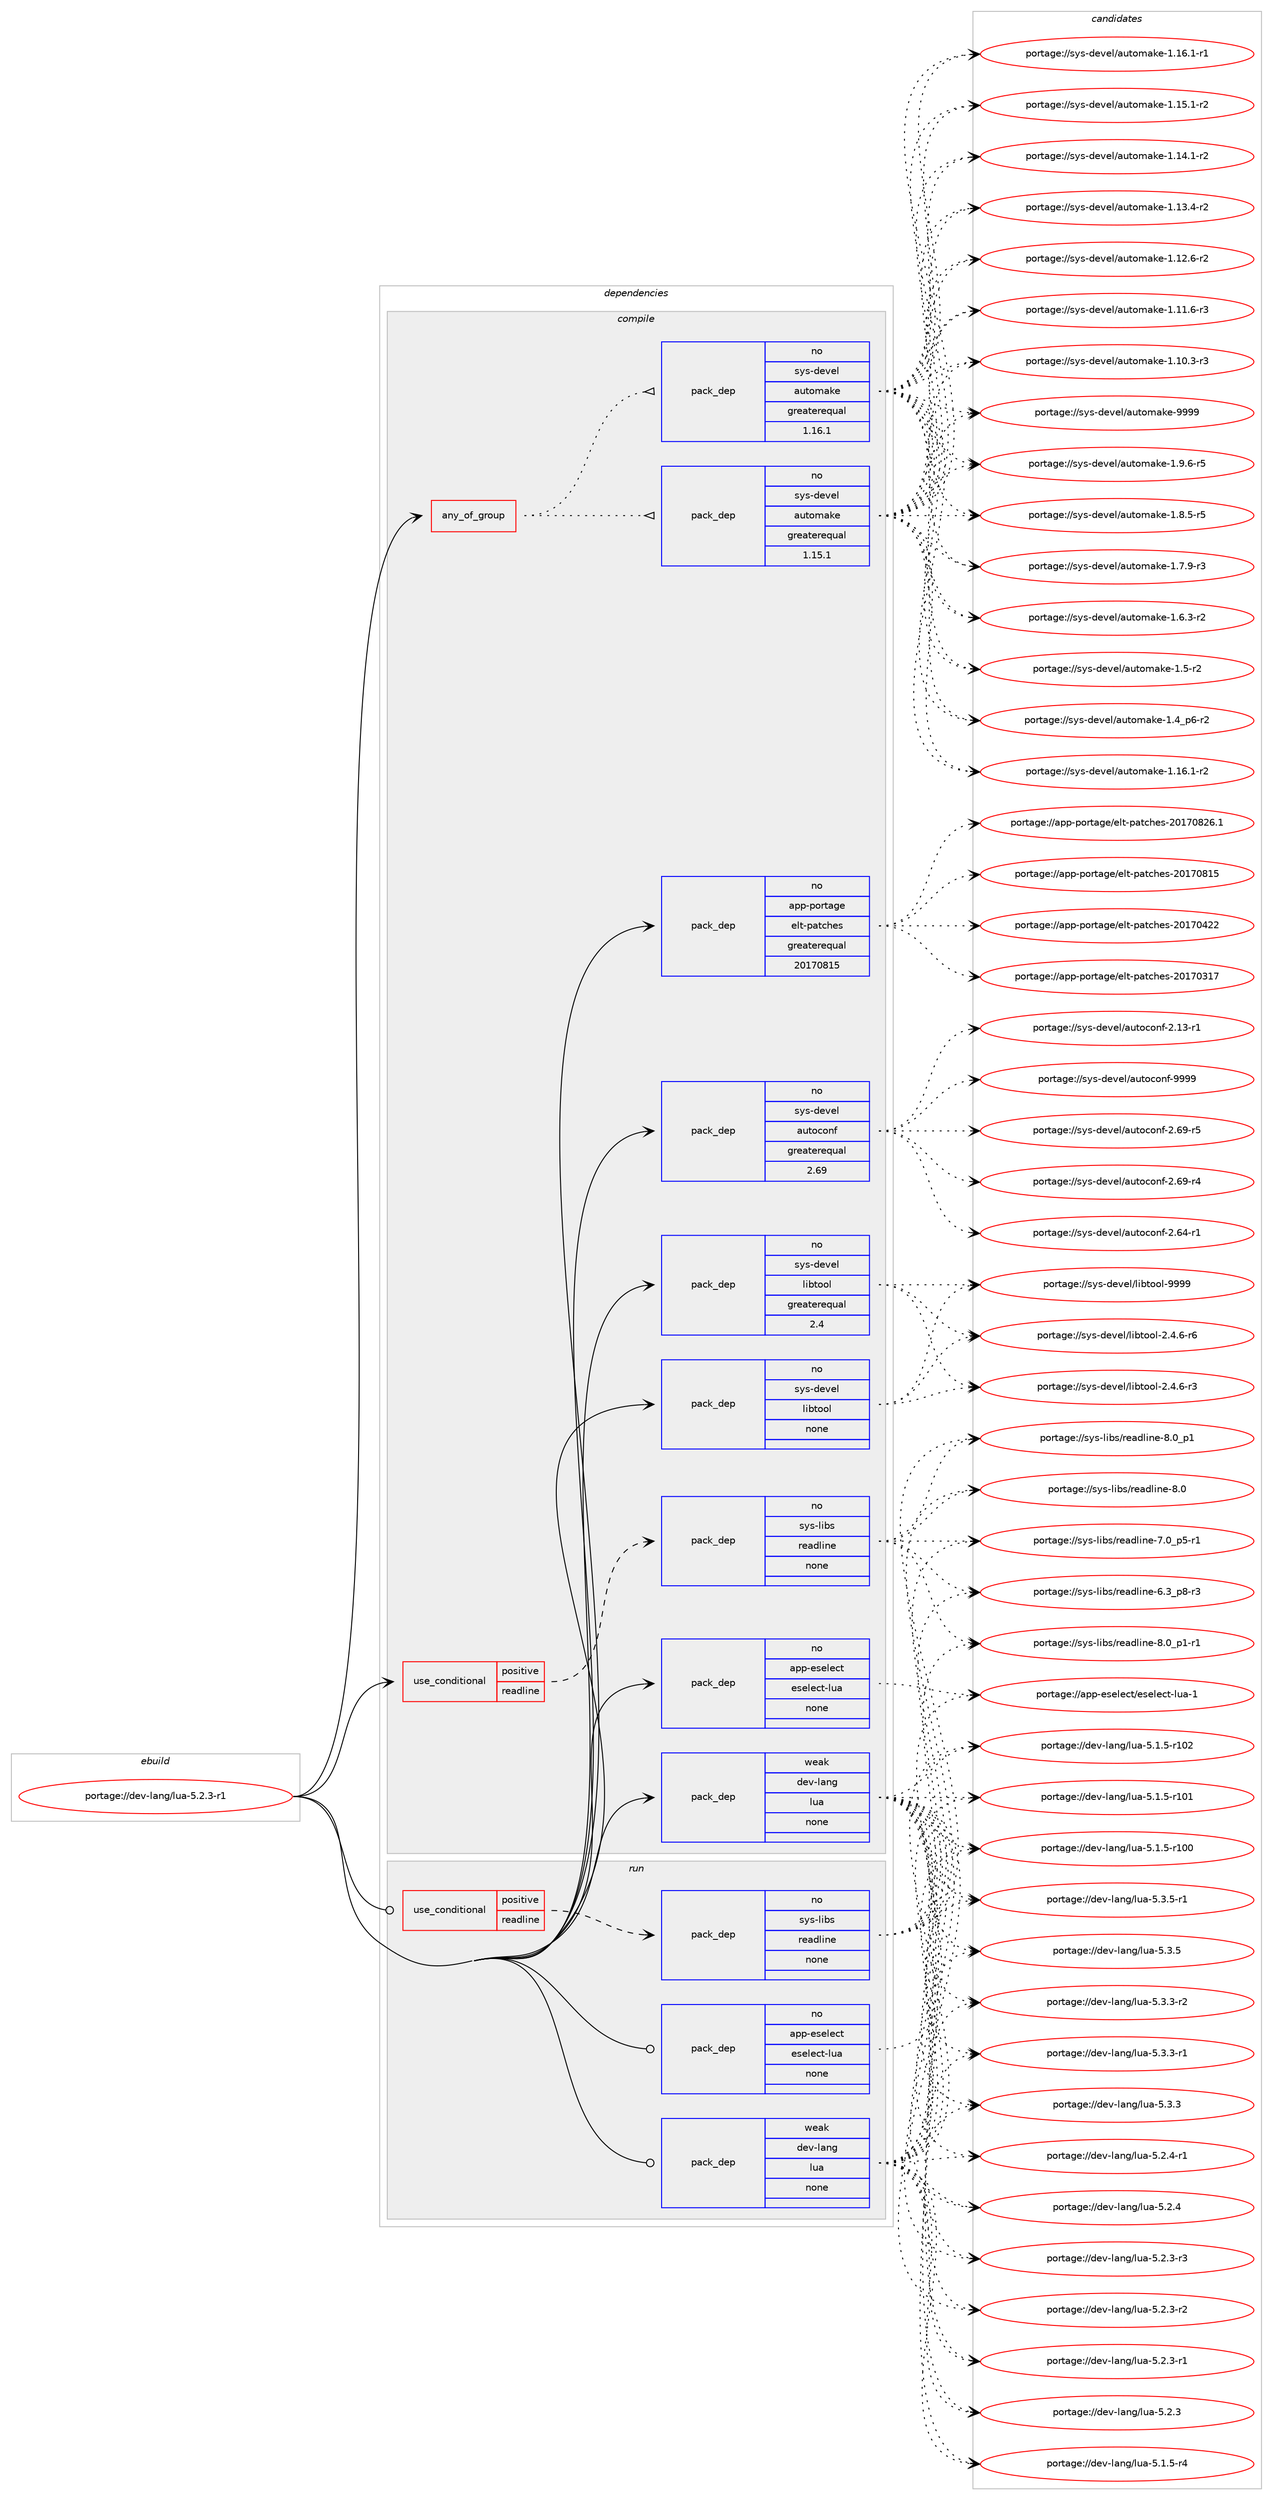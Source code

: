 digraph prolog {

# *************
# Graph options
# *************

newrank=true;
concentrate=true;
compound=true;
graph [rankdir=LR,fontname=Helvetica,fontsize=10,ranksep=1.5];#, ranksep=2.5, nodesep=0.2];
edge  [arrowhead=vee];
node  [fontname=Helvetica,fontsize=10];

# **********
# The ebuild
# **********

subgraph cluster_leftcol {
color=gray;
label=<<i>ebuild</i>>;
id [label="portage://dev-lang/lua-5.2.3-r1", color=red, width=4, href="../dev-lang/lua-5.2.3-r1.svg"];
}

# ****************
# The dependencies
# ****************

subgraph cluster_midcol {
color=gray;
label=<<i>dependencies</i>>;
subgraph cluster_compile {
fillcolor="#eeeeee";
style=filled;
label=<<i>compile</i>>;
subgraph any5330 {
dependency522835 [label=<<TABLE BORDER="0" CELLBORDER="1" CELLSPACING="0" CELLPADDING="4"><TR><TD CELLPADDING="10">any_of_group</TD></TR></TABLE>>, shape=none, color=red];subgraph pack388810 {
dependency522836 [label=<<TABLE BORDER="0" CELLBORDER="1" CELLSPACING="0" CELLPADDING="4" WIDTH="220"><TR><TD ROWSPAN="6" CELLPADDING="30">pack_dep</TD></TR><TR><TD WIDTH="110">no</TD></TR><TR><TD>sys-devel</TD></TR><TR><TD>automake</TD></TR><TR><TD>greaterequal</TD></TR><TR><TD>1.16.1</TD></TR></TABLE>>, shape=none, color=blue];
}
dependency522835:e -> dependency522836:w [weight=20,style="dotted",arrowhead="oinv"];
subgraph pack388811 {
dependency522837 [label=<<TABLE BORDER="0" CELLBORDER="1" CELLSPACING="0" CELLPADDING="4" WIDTH="220"><TR><TD ROWSPAN="6" CELLPADDING="30">pack_dep</TD></TR><TR><TD WIDTH="110">no</TD></TR><TR><TD>sys-devel</TD></TR><TR><TD>automake</TD></TR><TR><TD>greaterequal</TD></TR><TR><TD>1.15.1</TD></TR></TABLE>>, shape=none, color=blue];
}
dependency522835:e -> dependency522837:w [weight=20,style="dotted",arrowhead="oinv"];
}
id:e -> dependency522835:w [weight=20,style="solid",arrowhead="vee"];
subgraph cond128458 {
dependency522838 [label=<<TABLE BORDER="0" CELLBORDER="1" CELLSPACING="0" CELLPADDING="4"><TR><TD ROWSPAN="3" CELLPADDING="10">use_conditional</TD></TR><TR><TD>positive</TD></TR><TR><TD>readline</TD></TR></TABLE>>, shape=none, color=red];
subgraph pack388812 {
dependency522839 [label=<<TABLE BORDER="0" CELLBORDER="1" CELLSPACING="0" CELLPADDING="4" WIDTH="220"><TR><TD ROWSPAN="6" CELLPADDING="30">pack_dep</TD></TR><TR><TD WIDTH="110">no</TD></TR><TR><TD>sys-libs</TD></TR><TR><TD>readline</TD></TR><TR><TD>none</TD></TR><TR><TD></TD></TR></TABLE>>, shape=none, color=blue];
}
dependency522838:e -> dependency522839:w [weight=20,style="dashed",arrowhead="vee"];
}
id:e -> dependency522838:w [weight=20,style="solid",arrowhead="vee"];
subgraph pack388813 {
dependency522840 [label=<<TABLE BORDER="0" CELLBORDER="1" CELLSPACING="0" CELLPADDING="4" WIDTH="220"><TR><TD ROWSPAN="6" CELLPADDING="30">pack_dep</TD></TR><TR><TD WIDTH="110">no</TD></TR><TR><TD>app-eselect</TD></TR><TR><TD>eselect-lua</TD></TR><TR><TD>none</TD></TR><TR><TD></TD></TR></TABLE>>, shape=none, color=blue];
}
id:e -> dependency522840:w [weight=20,style="solid",arrowhead="vee"];
subgraph pack388814 {
dependency522841 [label=<<TABLE BORDER="0" CELLBORDER="1" CELLSPACING="0" CELLPADDING="4" WIDTH="220"><TR><TD ROWSPAN="6" CELLPADDING="30">pack_dep</TD></TR><TR><TD WIDTH="110">no</TD></TR><TR><TD>app-portage</TD></TR><TR><TD>elt-patches</TD></TR><TR><TD>greaterequal</TD></TR><TR><TD>20170815</TD></TR></TABLE>>, shape=none, color=blue];
}
id:e -> dependency522841:w [weight=20,style="solid",arrowhead="vee"];
subgraph pack388815 {
dependency522842 [label=<<TABLE BORDER="0" CELLBORDER="1" CELLSPACING="0" CELLPADDING="4" WIDTH="220"><TR><TD ROWSPAN="6" CELLPADDING="30">pack_dep</TD></TR><TR><TD WIDTH="110">no</TD></TR><TR><TD>sys-devel</TD></TR><TR><TD>autoconf</TD></TR><TR><TD>greaterequal</TD></TR><TR><TD>2.69</TD></TR></TABLE>>, shape=none, color=blue];
}
id:e -> dependency522842:w [weight=20,style="solid",arrowhead="vee"];
subgraph pack388816 {
dependency522843 [label=<<TABLE BORDER="0" CELLBORDER="1" CELLSPACING="0" CELLPADDING="4" WIDTH="220"><TR><TD ROWSPAN="6" CELLPADDING="30">pack_dep</TD></TR><TR><TD WIDTH="110">no</TD></TR><TR><TD>sys-devel</TD></TR><TR><TD>libtool</TD></TR><TR><TD>greaterequal</TD></TR><TR><TD>2.4</TD></TR></TABLE>>, shape=none, color=blue];
}
id:e -> dependency522843:w [weight=20,style="solid",arrowhead="vee"];
subgraph pack388817 {
dependency522844 [label=<<TABLE BORDER="0" CELLBORDER="1" CELLSPACING="0" CELLPADDING="4" WIDTH="220"><TR><TD ROWSPAN="6" CELLPADDING="30">pack_dep</TD></TR><TR><TD WIDTH="110">no</TD></TR><TR><TD>sys-devel</TD></TR><TR><TD>libtool</TD></TR><TR><TD>none</TD></TR><TR><TD></TD></TR></TABLE>>, shape=none, color=blue];
}
id:e -> dependency522844:w [weight=20,style="solid",arrowhead="vee"];
subgraph pack388818 {
dependency522845 [label=<<TABLE BORDER="0" CELLBORDER="1" CELLSPACING="0" CELLPADDING="4" WIDTH="220"><TR><TD ROWSPAN="6" CELLPADDING="30">pack_dep</TD></TR><TR><TD WIDTH="110">weak</TD></TR><TR><TD>dev-lang</TD></TR><TR><TD>lua</TD></TR><TR><TD>none</TD></TR><TR><TD></TD></TR></TABLE>>, shape=none, color=blue];
}
id:e -> dependency522845:w [weight=20,style="solid",arrowhead="vee"];
}
subgraph cluster_compileandrun {
fillcolor="#eeeeee";
style=filled;
label=<<i>compile and run</i>>;
}
subgraph cluster_run {
fillcolor="#eeeeee";
style=filled;
label=<<i>run</i>>;
subgraph cond128459 {
dependency522846 [label=<<TABLE BORDER="0" CELLBORDER="1" CELLSPACING="0" CELLPADDING="4"><TR><TD ROWSPAN="3" CELLPADDING="10">use_conditional</TD></TR><TR><TD>positive</TD></TR><TR><TD>readline</TD></TR></TABLE>>, shape=none, color=red];
subgraph pack388819 {
dependency522847 [label=<<TABLE BORDER="0" CELLBORDER="1" CELLSPACING="0" CELLPADDING="4" WIDTH="220"><TR><TD ROWSPAN="6" CELLPADDING="30">pack_dep</TD></TR><TR><TD WIDTH="110">no</TD></TR><TR><TD>sys-libs</TD></TR><TR><TD>readline</TD></TR><TR><TD>none</TD></TR><TR><TD></TD></TR></TABLE>>, shape=none, color=blue];
}
dependency522846:e -> dependency522847:w [weight=20,style="dashed",arrowhead="vee"];
}
id:e -> dependency522846:w [weight=20,style="solid",arrowhead="odot"];
subgraph pack388820 {
dependency522848 [label=<<TABLE BORDER="0" CELLBORDER="1" CELLSPACING="0" CELLPADDING="4" WIDTH="220"><TR><TD ROWSPAN="6" CELLPADDING="30">pack_dep</TD></TR><TR><TD WIDTH="110">no</TD></TR><TR><TD>app-eselect</TD></TR><TR><TD>eselect-lua</TD></TR><TR><TD>none</TD></TR><TR><TD></TD></TR></TABLE>>, shape=none, color=blue];
}
id:e -> dependency522848:w [weight=20,style="solid",arrowhead="odot"];
subgraph pack388821 {
dependency522849 [label=<<TABLE BORDER="0" CELLBORDER="1" CELLSPACING="0" CELLPADDING="4" WIDTH="220"><TR><TD ROWSPAN="6" CELLPADDING="30">pack_dep</TD></TR><TR><TD WIDTH="110">weak</TD></TR><TR><TD>dev-lang</TD></TR><TR><TD>lua</TD></TR><TR><TD>none</TD></TR><TR><TD></TD></TR></TABLE>>, shape=none, color=blue];
}
id:e -> dependency522849:w [weight=20,style="solid",arrowhead="odot"];
}
}

# **************
# The candidates
# **************

subgraph cluster_choices {
rank=same;
color=gray;
label=<<i>candidates</i>>;

subgraph choice388810 {
color=black;
nodesep=1;
choice115121115451001011181011084797117116111109971071014557575757 [label="portage://sys-devel/automake-9999", color=red, width=4,href="../sys-devel/automake-9999.svg"];
choice115121115451001011181011084797117116111109971071014549465746544511453 [label="portage://sys-devel/automake-1.9.6-r5", color=red, width=4,href="../sys-devel/automake-1.9.6-r5.svg"];
choice115121115451001011181011084797117116111109971071014549465646534511453 [label="portage://sys-devel/automake-1.8.5-r5", color=red, width=4,href="../sys-devel/automake-1.8.5-r5.svg"];
choice115121115451001011181011084797117116111109971071014549465546574511451 [label="portage://sys-devel/automake-1.7.9-r3", color=red, width=4,href="../sys-devel/automake-1.7.9-r3.svg"];
choice115121115451001011181011084797117116111109971071014549465446514511450 [label="portage://sys-devel/automake-1.6.3-r2", color=red, width=4,href="../sys-devel/automake-1.6.3-r2.svg"];
choice11512111545100101118101108479711711611110997107101454946534511450 [label="portage://sys-devel/automake-1.5-r2", color=red, width=4,href="../sys-devel/automake-1.5-r2.svg"];
choice115121115451001011181011084797117116111109971071014549465295112544511450 [label="portage://sys-devel/automake-1.4_p6-r2", color=red, width=4,href="../sys-devel/automake-1.4_p6-r2.svg"];
choice11512111545100101118101108479711711611110997107101454946495446494511450 [label="portage://sys-devel/automake-1.16.1-r2", color=red, width=4,href="../sys-devel/automake-1.16.1-r2.svg"];
choice11512111545100101118101108479711711611110997107101454946495446494511449 [label="portage://sys-devel/automake-1.16.1-r1", color=red, width=4,href="../sys-devel/automake-1.16.1-r1.svg"];
choice11512111545100101118101108479711711611110997107101454946495346494511450 [label="portage://sys-devel/automake-1.15.1-r2", color=red, width=4,href="../sys-devel/automake-1.15.1-r2.svg"];
choice11512111545100101118101108479711711611110997107101454946495246494511450 [label="portage://sys-devel/automake-1.14.1-r2", color=red, width=4,href="../sys-devel/automake-1.14.1-r2.svg"];
choice11512111545100101118101108479711711611110997107101454946495146524511450 [label="portage://sys-devel/automake-1.13.4-r2", color=red, width=4,href="../sys-devel/automake-1.13.4-r2.svg"];
choice11512111545100101118101108479711711611110997107101454946495046544511450 [label="portage://sys-devel/automake-1.12.6-r2", color=red, width=4,href="../sys-devel/automake-1.12.6-r2.svg"];
choice11512111545100101118101108479711711611110997107101454946494946544511451 [label="portage://sys-devel/automake-1.11.6-r3", color=red, width=4,href="../sys-devel/automake-1.11.6-r3.svg"];
choice11512111545100101118101108479711711611110997107101454946494846514511451 [label="portage://sys-devel/automake-1.10.3-r3", color=red, width=4,href="../sys-devel/automake-1.10.3-r3.svg"];
dependency522836:e -> choice115121115451001011181011084797117116111109971071014557575757:w [style=dotted,weight="100"];
dependency522836:e -> choice115121115451001011181011084797117116111109971071014549465746544511453:w [style=dotted,weight="100"];
dependency522836:e -> choice115121115451001011181011084797117116111109971071014549465646534511453:w [style=dotted,weight="100"];
dependency522836:e -> choice115121115451001011181011084797117116111109971071014549465546574511451:w [style=dotted,weight="100"];
dependency522836:e -> choice115121115451001011181011084797117116111109971071014549465446514511450:w [style=dotted,weight="100"];
dependency522836:e -> choice11512111545100101118101108479711711611110997107101454946534511450:w [style=dotted,weight="100"];
dependency522836:e -> choice115121115451001011181011084797117116111109971071014549465295112544511450:w [style=dotted,weight="100"];
dependency522836:e -> choice11512111545100101118101108479711711611110997107101454946495446494511450:w [style=dotted,weight="100"];
dependency522836:e -> choice11512111545100101118101108479711711611110997107101454946495446494511449:w [style=dotted,weight="100"];
dependency522836:e -> choice11512111545100101118101108479711711611110997107101454946495346494511450:w [style=dotted,weight="100"];
dependency522836:e -> choice11512111545100101118101108479711711611110997107101454946495246494511450:w [style=dotted,weight="100"];
dependency522836:e -> choice11512111545100101118101108479711711611110997107101454946495146524511450:w [style=dotted,weight="100"];
dependency522836:e -> choice11512111545100101118101108479711711611110997107101454946495046544511450:w [style=dotted,weight="100"];
dependency522836:e -> choice11512111545100101118101108479711711611110997107101454946494946544511451:w [style=dotted,weight="100"];
dependency522836:e -> choice11512111545100101118101108479711711611110997107101454946494846514511451:w [style=dotted,weight="100"];
}
subgraph choice388811 {
color=black;
nodesep=1;
choice115121115451001011181011084797117116111109971071014557575757 [label="portage://sys-devel/automake-9999", color=red, width=4,href="../sys-devel/automake-9999.svg"];
choice115121115451001011181011084797117116111109971071014549465746544511453 [label="portage://sys-devel/automake-1.9.6-r5", color=red, width=4,href="../sys-devel/automake-1.9.6-r5.svg"];
choice115121115451001011181011084797117116111109971071014549465646534511453 [label="portage://sys-devel/automake-1.8.5-r5", color=red, width=4,href="../sys-devel/automake-1.8.5-r5.svg"];
choice115121115451001011181011084797117116111109971071014549465546574511451 [label="portage://sys-devel/automake-1.7.9-r3", color=red, width=4,href="../sys-devel/automake-1.7.9-r3.svg"];
choice115121115451001011181011084797117116111109971071014549465446514511450 [label="portage://sys-devel/automake-1.6.3-r2", color=red, width=4,href="../sys-devel/automake-1.6.3-r2.svg"];
choice11512111545100101118101108479711711611110997107101454946534511450 [label="portage://sys-devel/automake-1.5-r2", color=red, width=4,href="../sys-devel/automake-1.5-r2.svg"];
choice115121115451001011181011084797117116111109971071014549465295112544511450 [label="portage://sys-devel/automake-1.4_p6-r2", color=red, width=4,href="../sys-devel/automake-1.4_p6-r2.svg"];
choice11512111545100101118101108479711711611110997107101454946495446494511450 [label="portage://sys-devel/automake-1.16.1-r2", color=red, width=4,href="../sys-devel/automake-1.16.1-r2.svg"];
choice11512111545100101118101108479711711611110997107101454946495446494511449 [label="portage://sys-devel/automake-1.16.1-r1", color=red, width=4,href="../sys-devel/automake-1.16.1-r1.svg"];
choice11512111545100101118101108479711711611110997107101454946495346494511450 [label="portage://sys-devel/automake-1.15.1-r2", color=red, width=4,href="../sys-devel/automake-1.15.1-r2.svg"];
choice11512111545100101118101108479711711611110997107101454946495246494511450 [label="portage://sys-devel/automake-1.14.1-r2", color=red, width=4,href="../sys-devel/automake-1.14.1-r2.svg"];
choice11512111545100101118101108479711711611110997107101454946495146524511450 [label="portage://sys-devel/automake-1.13.4-r2", color=red, width=4,href="../sys-devel/automake-1.13.4-r2.svg"];
choice11512111545100101118101108479711711611110997107101454946495046544511450 [label="portage://sys-devel/automake-1.12.6-r2", color=red, width=4,href="../sys-devel/automake-1.12.6-r2.svg"];
choice11512111545100101118101108479711711611110997107101454946494946544511451 [label="portage://sys-devel/automake-1.11.6-r3", color=red, width=4,href="../sys-devel/automake-1.11.6-r3.svg"];
choice11512111545100101118101108479711711611110997107101454946494846514511451 [label="portage://sys-devel/automake-1.10.3-r3", color=red, width=4,href="../sys-devel/automake-1.10.3-r3.svg"];
dependency522837:e -> choice115121115451001011181011084797117116111109971071014557575757:w [style=dotted,weight="100"];
dependency522837:e -> choice115121115451001011181011084797117116111109971071014549465746544511453:w [style=dotted,weight="100"];
dependency522837:e -> choice115121115451001011181011084797117116111109971071014549465646534511453:w [style=dotted,weight="100"];
dependency522837:e -> choice115121115451001011181011084797117116111109971071014549465546574511451:w [style=dotted,weight="100"];
dependency522837:e -> choice115121115451001011181011084797117116111109971071014549465446514511450:w [style=dotted,weight="100"];
dependency522837:e -> choice11512111545100101118101108479711711611110997107101454946534511450:w [style=dotted,weight="100"];
dependency522837:e -> choice115121115451001011181011084797117116111109971071014549465295112544511450:w [style=dotted,weight="100"];
dependency522837:e -> choice11512111545100101118101108479711711611110997107101454946495446494511450:w [style=dotted,weight="100"];
dependency522837:e -> choice11512111545100101118101108479711711611110997107101454946495446494511449:w [style=dotted,weight="100"];
dependency522837:e -> choice11512111545100101118101108479711711611110997107101454946495346494511450:w [style=dotted,weight="100"];
dependency522837:e -> choice11512111545100101118101108479711711611110997107101454946495246494511450:w [style=dotted,weight="100"];
dependency522837:e -> choice11512111545100101118101108479711711611110997107101454946495146524511450:w [style=dotted,weight="100"];
dependency522837:e -> choice11512111545100101118101108479711711611110997107101454946495046544511450:w [style=dotted,weight="100"];
dependency522837:e -> choice11512111545100101118101108479711711611110997107101454946494946544511451:w [style=dotted,weight="100"];
dependency522837:e -> choice11512111545100101118101108479711711611110997107101454946494846514511451:w [style=dotted,weight="100"];
}
subgraph choice388812 {
color=black;
nodesep=1;
choice115121115451081059811547114101971001081051101014556464895112494511449 [label="portage://sys-libs/readline-8.0_p1-r1", color=red, width=4,href="../sys-libs/readline-8.0_p1-r1.svg"];
choice11512111545108105981154711410197100108105110101455646489511249 [label="portage://sys-libs/readline-8.0_p1", color=red, width=4,href="../sys-libs/readline-8.0_p1.svg"];
choice1151211154510810598115471141019710010810511010145564648 [label="portage://sys-libs/readline-8.0", color=red, width=4,href="../sys-libs/readline-8.0.svg"];
choice115121115451081059811547114101971001081051101014555464895112534511449 [label="portage://sys-libs/readline-7.0_p5-r1", color=red, width=4,href="../sys-libs/readline-7.0_p5-r1.svg"];
choice115121115451081059811547114101971001081051101014554465195112564511451 [label="portage://sys-libs/readline-6.3_p8-r3", color=red, width=4,href="../sys-libs/readline-6.3_p8-r3.svg"];
dependency522839:e -> choice115121115451081059811547114101971001081051101014556464895112494511449:w [style=dotted,weight="100"];
dependency522839:e -> choice11512111545108105981154711410197100108105110101455646489511249:w [style=dotted,weight="100"];
dependency522839:e -> choice1151211154510810598115471141019710010810511010145564648:w [style=dotted,weight="100"];
dependency522839:e -> choice115121115451081059811547114101971001081051101014555464895112534511449:w [style=dotted,weight="100"];
dependency522839:e -> choice115121115451081059811547114101971001081051101014554465195112564511451:w [style=dotted,weight="100"];
}
subgraph choice388813 {
color=black;
nodesep=1;
choice971121124510111510110810199116471011151011081019911645108117974549 [label="portage://app-eselect/eselect-lua-1", color=red, width=4,href="../app-eselect/eselect-lua-1.svg"];
dependency522840:e -> choice971121124510111510110810199116471011151011081019911645108117974549:w [style=dotted,weight="100"];
}
subgraph choice388814 {
color=black;
nodesep=1;
choice971121124511211111411697103101471011081164511297116991041011154550484955485650544649 [label="portage://app-portage/elt-patches-20170826.1", color=red, width=4,href="../app-portage/elt-patches-20170826.1.svg"];
choice97112112451121111141169710310147101108116451129711699104101115455048495548564953 [label="portage://app-portage/elt-patches-20170815", color=red, width=4,href="../app-portage/elt-patches-20170815.svg"];
choice97112112451121111141169710310147101108116451129711699104101115455048495548525050 [label="portage://app-portage/elt-patches-20170422", color=red, width=4,href="../app-portage/elt-patches-20170422.svg"];
choice97112112451121111141169710310147101108116451129711699104101115455048495548514955 [label="portage://app-portage/elt-patches-20170317", color=red, width=4,href="../app-portage/elt-patches-20170317.svg"];
dependency522841:e -> choice971121124511211111411697103101471011081164511297116991041011154550484955485650544649:w [style=dotted,weight="100"];
dependency522841:e -> choice97112112451121111141169710310147101108116451129711699104101115455048495548564953:w [style=dotted,weight="100"];
dependency522841:e -> choice97112112451121111141169710310147101108116451129711699104101115455048495548525050:w [style=dotted,weight="100"];
dependency522841:e -> choice97112112451121111141169710310147101108116451129711699104101115455048495548514955:w [style=dotted,weight="100"];
}
subgraph choice388815 {
color=black;
nodesep=1;
choice115121115451001011181011084797117116111991111101024557575757 [label="portage://sys-devel/autoconf-9999", color=red, width=4,href="../sys-devel/autoconf-9999.svg"];
choice1151211154510010111810110847971171161119911111010245504654574511453 [label="portage://sys-devel/autoconf-2.69-r5", color=red, width=4,href="../sys-devel/autoconf-2.69-r5.svg"];
choice1151211154510010111810110847971171161119911111010245504654574511452 [label="portage://sys-devel/autoconf-2.69-r4", color=red, width=4,href="../sys-devel/autoconf-2.69-r4.svg"];
choice1151211154510010111810110847971171161119911111010245504654524511449 [label="portage://sys-devel/autoconf-2.64-r1", color=red, width=4,href="../sys-devel/autoconf-2.64-r1.svg"];
choice1151211154510010111810110847971171161119911111010245504649514511449 [label="portage://sys-devel/autoconf-2.13-r1", color=red, width=4,href="../sys-devel/autoconf-2.13-r1.svg"];
dependency522842:e -> choice115121115451001011181011084797117116111991111101024557575757:w [style=dotted,weight="100"];
dependency522842:e -> choice1151211154510010111810110847971171161119911111010245504654574511453:w [style=dotted,weight="100"];
dependency522842:e -> choice1151211154510010111810110847971171161119911111010245504654574511452:w [style=dotted,weight="100"];
dependency522842:e -> choice1151211154510010111810110847971171161119911111010245504654524511449:w [style=dotted,weight="100"];
dependency522842:e -> choice1151211154510010111810110847971171161119911111010245504649514511449:w [style=dotted,weight="100"];
}
subgraph choice388816 {
color=black;
nodesep=1;
choice1151211154510010111810110847108105981161111111084557575757 [label="portage://sys-devel/libtool-9999", color=red, width=4,href="../sys-devel/libtool-9999.svg"];
choice1151211154510010111810110847108105981161111111084550465246544511454 [label="portage://sys-devel/libtool-2.4.6-r6", color=red, width=4,href="../sys-devel/libtool-2.4.6-r6.svg"];
choice1151211154510010111810110847108105981161111111084550465246544511451 [label="portage://sys-devel/libtool-2.4.6-r3", color=red, width=4,href="../sys-devel/libtool-2.4.6-r3.svg"];
dependency522843:e -> choice1151211154510010111810110847108105981161111111084557575757:w [style=dotted,weight="100"];
dependency522843:e -> choice1151211154510010111810110847108105981161111111084550465246544511454:w [style=dotted,weight="100"];
dependency522843:e -> choice1151211154510010111810110847108105981161111111084550465246544511451:w [style=dotted,weight="100"];
}
subgraph choice388817 {
color=black;
nodesep=1;
choice1151211154510010111810110847108105981161111111084557575757 [label="portage://sys-devel/libtool-9999", color=red, width=4,href="../sys-devel/libtool-9999.svg"];
choice1151211154510010111810110847108105981161111111084550465246544511454 [label="portage://sys-devel/libtool-2.4.6-r6", color=red, width=4,href="../sys-devel/libtool-2.4.6-r6.svg"];
choice1151211154510010111810110847108105981161111111084550465246544511451 [label="portage://sys-devel/libtool-2.4.6-r3", color=red, width=4,href="../sys-devel/libtool-2.4.6-r3.svg"];
dependency522844:e -> choice1151211154510010111810110847108105981161111111084557575757:w [style=dotted,weight="100"];
dependency522844:e -> choice1151211154510010111810110847108105981161111111084550465246544511454:w [style=dotted,weight="100"];
dependency522844:e -> choice1151211154510010111810110847108105981161111111084550465246544511451:w [style=dotted,weight="100"];
}
subgraph choice388818 {
color=black;
nodesep=1;
choice100101118451089711010347108117974553465146534511449 [label="portage://dev-lang/lua-5.3.5-r1", color=red, width=4,href="../dev-lang/lua-5.3.5-r1.svg"];
choice10010111845108971101034710811797455346514653 [label="portage://dev-lang/lua-5.3.5", color=red, width=4,href="../dev-lang/lua-5.3.5.svg"];
choice100101118451089711010347108117974553465146514511450 [label="portage://dev-lang/lua-5.3.3-r2", color=red, width=4,href="../dev-lang/lua-5.3.3-r2.svg"];
choice100101118451089711010347108117974553465146514511449 [label="portage://dev-lang/lua-5.3.3-r1", color=red, width=4,href="../dev-lang/lua-5.3.3-r1.svg"];
choice10010111845108971101034710811797455346514651 [label="portage://dev-lang/lua-5.3.3", color=red, width=4,href="../dev-lang/lua-5.3.3.svg"];
choice100101118451089711010347108117974553465046524511449 [label="portage://dev-lang/lua-5.2.4-r1", color=red, width=4,href="../dev-lang/lua-5.2.4-r1.svg"];
choice10010111845108971101034710811797455346504652 [label="portage://dev-lang/lua-5.2.4", color=red, width=4,href="../dev-lang/lua-5.2.4.svg"];
choice100101118451089711010347108117974553465046514511451 [label="portage://dev-lang/lua-5.2.3-r3", color=red, width=4,href="../dev-lang/lua-5.2.3-r3.svg"];
choice100101118451089711010347108117974553465046514511450 [label="portage://dev-lang/lua-5.2.3-r2", color=red, width=4,href="../dev-lang/lua-5.2.3-r2.svg"];
choice100101118451089711010347108117974553465046514511449 [label="portage://dev-lang/lua-5.2.3-r1", color=red, width=4,href="../dev-lang/lua-5.2.3-r1.svg"];
choice10010111845108971101034710811797455346504651 [label="portage://dev-lang/lua-5.2.3", color=red, width=4,href="../dev-lang/lua-5.2.3.svg"];
choice100101118451089711010347108117974553464946534511452 [label="portage://dev-lang/lua-5.1.5-r4", color=red, width=4,href="../dev-lang/lua-5.1.5-r4.svg"];
choice1001011184510897110103471081179745534649465345114494850 [label="portage://dev-lang/lua-5.1.5-r102", color=red, width=4,href="../dev-lang/lua-5.1.5-r102.svg"];
choice1001011184510897110103471081179745534649465345114494849 [label="portage://dev-lang/lua-5.1.5-r101", color=red, width=4,href="../dev-lang/lua-5.1.5-r101.svg"];
choice1001011184510897110103471081179745534649465345114494848 [label="portage://dev-lang/lua-5.1.5-r100", color=red, width=4,href="../dev-lang/lua-5.1.5-r100.svg"];
dependency522845:e -> choice100101118451089711010347108117974553465146534511449:w [style=dotted,weight="100"];
dependency522845:e -> choice10010111845108971101034710811797455346514653:w [style=dotted,weight="100"];
dependency522845:e -> choice100101118451089711010347108117974553465146514511450:w [style=dotted,weight="100"];
dependency522845:e -> choice100101118451089711010347108117974553465146514511449:w [style=dotted,weight="100"];
dependency522845:e -> choice10010111845108971101034710811797455346514651:w [style=dotted,weight="100"];
dependency522845:e -> choice100101118451089711010347108117974553465046524511449:w [style=dotted,weight="100"];
dependency522845:e -> choice10010111845108971101034710811797455346504652:w [style=dotted,weight="100"];
dependency522845:e -> choice100101118451089711010347108117974553465046514511451:w [style=dotted,weight="100"];
dependency522845:e -> choice100101118451089711010347108117974553465046514511450:w [style=dotted,weight="100"];
dependency522845:e -> choice100101118451089711010347108117974553465046514511449:w [style=dotted,weight="100"];
dependency522845:e -> choice10010111845108971101034710811797455346504651:w [style=dotted,weight="100"];
dependency522845:e -> choice100101118451089711010347108117974553464946534511452:w [style=dotted,weight="100"];
dependency522845:e -> choice1001011184510897110103471081179745534649465345114494850:w [style=dotted,weight="100"];
dependency522845:e -> choice1001011184510897110103471081179745534649465345114494849:w [style=dotted,weight="100"];
dependency522845:e -> choice1001011184510897110103471081179745534649465345114494848:w [style=dotted,weight="100"];
}
subgraph choice388819 {
color=black;
nodesep=1;
choice115121115451081059811547114101971001081051101014556464895112494511449 [label="portage://sys-libs/readline-8.0_p1-r1", color=red, width=4,href="../sys-libs/readline-8.0_p1-r1.svg"];
choice11512111545108105981154711410197100108105110101455646489511249 [label="portage://sys-libs/readline-8.0_p1", color=red, width=4,href="../sys-libs/readline-8.0_p1.svg"];
choice1151211154510810598115471141019710010810511010145564648 [label="portage://sys-libs/readline-8.0", color=red, width=4,href="../sys-libs/readline-8.0.svg"];
choice115121115451081059811547114101971001081051101014555464895112534511449 [label="portage://sys-libs/readline-7.0_p5-r1", color=red, width=4,href="../sys-libs/readline-7.0_p5-r1.svg"];
choice115121115451081059811547114101971001081051101014554465195112564511451 [label="portage://sys-libs/readline-6.3_p8-r3", color=red, width=4,href="../sys-libs/readline-6.3_p8-r3.svg"];
dependency522847:e -> choice115121115451081059811547114101971001081051101014556464895112494511449:w [style=dotted,weight="100"];
dependency522847:e -> choice11512111545108105981154711410197100108105110101455646489511249:w [style=dotted,weight="100"];
dependency522847:e -> choice1151211154510810598115471141019710010810511010145564648:w [style=dotted,weight="100"];
dependency522847:e -> choice115121115451081059811547114101971001081051101014555464895112534511449:w [style=dotted,weight="100"];
dependency522847:e -> choice115121115451081059811547114101971001081051101014554465195112564511451:w [style=dotted,weight="100"];
}
subgraph choice388820 {
color=black;
nodesep=1;
choice971121124510111510110810199116471011151011081019911645108117974549 [label="portage://app-eselect/eselect-lua-1", color=red, width=4,href="../app-eselect/eselect-lua-1.svg"];
dependency522848:e -> choice971121124510111510110810199116471011151011081019911645108117974549:w [style=dotted,weight="100"];
}
subgraph choice388821 {
color=black;
nodesep=1;
choice100101118451089711010347108117974553465146534511449 [label="portage://dev-lang/lua-5.3.5-r1", color=red, width=4,href="../dev-lang/lua-5.3.5-r1.svg"];
choice10010111845108971101034710811797455346514653 [label="portage://dev-lang/lua-5.3.5", color=red, width=4,href="../dev-lang/lua-5.3.5.svg"];
choice100101118451089711010347108117974553465146514511450 [label="portage://dev-lang/lua-5.3.3-r2", color=red, width=4,href="../dev-lang/lua-5.3.3-r2.svg"];
choice100101118451089711010347108117974553465146514511449 [label="portage://dev-lang/lua-5.3.3-r1", color=red, width=4,href="../dev-lang/lua-5.3.3-r1.svg"];
choice10010111845108971101034710811797455346514651 [label="portage://dev-lang/lua-5.3.3", color=red, width=4,href="../dev-lang/lua-5.3.3.svg"];
choice100101118451089711010347108117974553465046524511449 [label="portage://dev-lang/lua-5.2.4-r1", color=red, width=4,href="../dev-lang/lua-5.2.4-r1.svg"];
choice10010111845108971101034710811797455346504652 [label="portage://dev-lang/lua-5.2.4", color=red, width=4,href="../dev-lang/lua-5.2.4.svg"];
choice100101118451089711010347108117974553465046514511451 [label="portage://dev-lang/lua-5.2.3-r3", color=red, width=4,href="../dev-lang/lua-5.2.3-r3.svg"];
choice100101118451089711010347108117974553465046514511450 [label="portage://dev-lang/lua-5.2.3-r2", color=red, width=4,href="../dev-lang/lua-5.2.3-r2.svg"];
choice100101118451089711010347108117974553465046514511449 [label="portage://dev-lang/lua-5.2.3-r1", color=red, width=4,href="../dev-lang/lua-5.2.3-r1.svg"];
choice10010111845108971101034710811797455346504651 [label="portage://dev-lang/lua-5.2.3", color=red, width=4,href="../dev-lang/lua-5.2.3.svg"];
choice100101118451089711010347108117974553464946534511452 [label="portage://dev-lang/lua-5.1.5-r4", color=red, width=4,href="../dev-lang/lua-5.1.5-r4.svg"];
choice1001011184510897110103471081179745534649465345114494850 [label="portage://dev-lang/lua-5.1.5-r102", color=red, width=4,href="../dev-lang/lua-5.1.5-r102.svg"];
choice1001011184510897110103471081179745534649465345114494849 [label="portage://dev-lang/lua-5.1.5-r101", color=red, width=4,href="../dev-lang/lua-5.1.5-r101.svg"];
choice1001011184510897110103471081179745534649465345114494848 [label="portage://dev-lang/lua-5.1.5-r100", color=red, width=4,href="../dev-lang/lua-5.1.5-r100.svg"];
dependency522849:e -> choice100101118451089711010347108117974553465146534511449:w [style=dotted,weight="100"];
dependency522849:e -> choice10010111845108971101034710811797455346514653:w [style=dotted,weight="100"];
dependency522849:e -> choice100101118451089711010347108117974553465146514511450:w [style=dotted,weight="100"];
dependency522849:e -> choice100101118451089711010347108117974553465146514511449:w [style=dotted,weight="100"];
dependency522849:e -> choice10010111845108971101034710811797455346514651:w [style=dotted,weight="100"];
dependency522849:e -> choice100101118451089711010347108117974553465046524511449:w [style=dotted,weight="100"];
dependency522849:e -> choice10010111845108971101034710811797455346504652:w [style=dotted,weight="100"];
dependency522849:e -> choice100101118451089711010347108117974553465046514511451:w [style=dotted,weight="100"];
dependency522849:e -> choice100101118451089711010347108117974553465046514511450:w [style=dotted,weight="100"];
dependency522849:e -> choice100101118451089711010347108117974553465046514511449:w [style=dotted,weight="100"];
dependency522849:e -> choice10010111845108971101034710811797455346504651:w [style=dotted,weight="100"];
dependency522849:e -> choice100101118451089711010347108117974553464946534511452:w [style=dotted,weight="100"];
dependency522849:e -> choice1001011184510897110103471081179745534649465345114494850:w [style=dotted,weight="100"];
dependency522849:e -> choice1001011184510897110103471081179745534649465345114494849:w [style=dotted,weight="100"];
dependency522849:e -> choice1001011184510897110103471081179745534649465345114494848:w [style=dotted,weight="100"];
}
}

}
